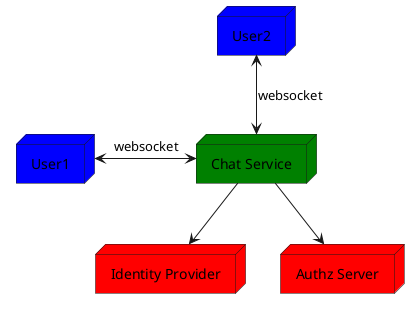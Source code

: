 @startuml
node "Chat Service" as chat #green
node "Identity Provider" as idm #red
node "Authz Server" as as #red
node "User1" as u1 #blue
node "User2" as u2 #blue

chat --> as
chat --> idm

u1 <-r-> chat : websocket
u2 <--> chat : websocket
@enduml
